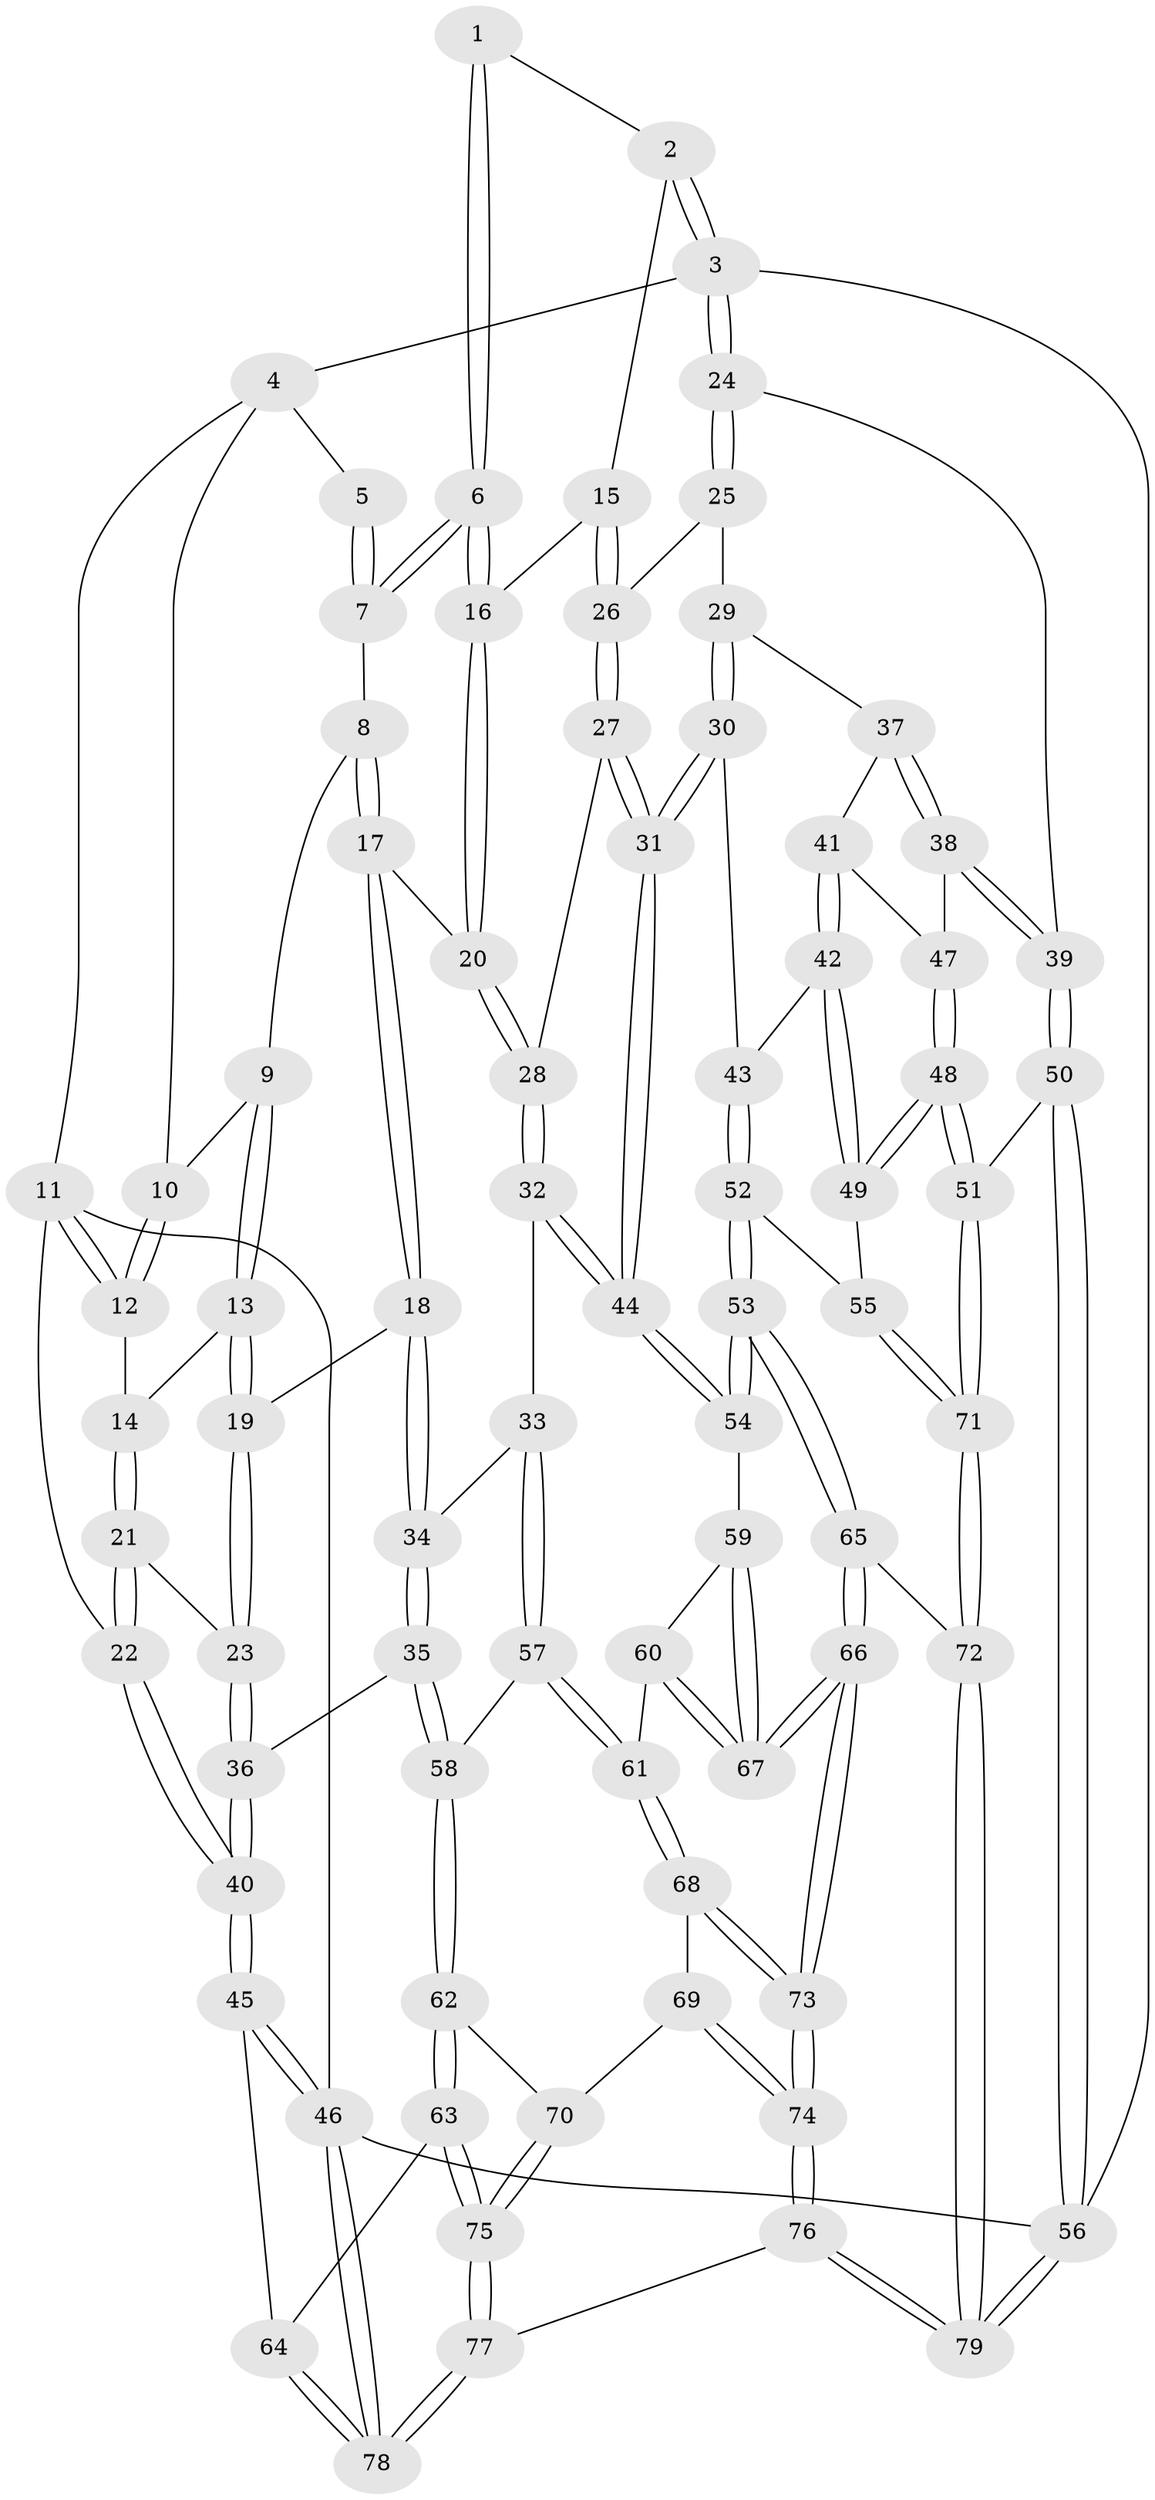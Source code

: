 // Generated by graph-tools (version 1.1) at 2025/38/03/09/25 02:38:50]
// undirected, 79 vertices, 194 edges
graph export_dot {
graph [start="1"]
  node [color=gray90,style=filled];
  1 [pos="+0.6811601710146541+0"];
  2 [pos="+0.8275599421811088+0"];
  3 [pos="+1+0"];
  4 [pos="+0.25378367581804506+0"];
  5 [pos="+0.3764689330921501+0"];
  6 [pos="+0.5196033969512911+0.1514266133529819"];
  7 [pos="+0.47632530450182103+0.11445274037500956"];
  8 [pos="+0.3599717228338926+0.13704086560023335"];
  9 [pos="+0.25827145689306025+0"];
  10 [pos="+0.24930626366946199+0"];
  11 [pos="+0+0.13835770582194862"];
  12 [pos="+0.07077385532868137+0.09903105574486847"];
  13 [pos="+0.19779421690282079+0.2047890406840669"];
  14 [pos="+0.1333145733606846+0.16599812935503042"];
  15 [pos="+0.756054532498553+0.15345383312851502"];
  16 [pos="+0.5444017254446449+0.1925378877835818"];
  17 [pos="+0.31794607214896003+0.2212793762611455"];
  18 [pos="+0.2245402318712164+0.26668845336744323"];
  19 [pos="+0.2195780923338516+0.26472617257667974"];
  20 [pos="+0.5109636596931649+0.2656774946211791"];
  21 [pos="+0+0.26573926281551696"];
  22 [pos="+0+0.25992759850228997"];
  23 [pos="+0.14121179445750595+0.3078219597392738"];
  24 [pos="+1+0.22953407843087004"];
  25 [pos="+0.8084100037624309+0.23221460562446464"];
  26 [pos="+0.8006033803679365+0.2286933257047304"];
  27 [pos="+0.7036592569540778+0.3825121933023703"];
  28 [pos="+0.510664923943416+0.33960581931876466"];
  29 [pos="+0.8803450935281583+0.3874539988325101"];
  30 [pos="+0.7692865347568758+0.5161195813906996"];
  31 [pos="+0.7304648077635252+0.5114842199140689"];
  32 [pos="+0.43719246912474186+0.45896800099154766"];
  33 [pos="+0.4109769085084736+0.4764112626247643"];
  34 [pos="+0.28669001515920045+0.3631097520232512"];
  35 [pos="+0.10637229184573796+0.5280011829104384"];
  36 [pos="+0.08049121814011219+0.5198682209837784"];
  37 [pos="+0.9002471811359948+0.396206957624914"];
  38 [pos="+1+0.4087887477338414"];
  39 [pos="+1+0.3929267145060516"];
  40 [pos="+0+0.5684523914906068"];
  41 [pos="+0.9050049588870469+0.5015282958622441"];
  42 [pos="+0.864444896951841+0.5411436477625808"];
  43 [pos="+0.8098793000893775+0.5387264005318607"];
  44 [pos="+0.6934575416132749+0.5419396387277201"];
  45 [pos="+0+0.5995167766315856"];
  46 [pos="+0+1"];
  47 [pos="+0.9150028997005569+0.49840805557120255"];
  48 [pos="+1+0.6276462935400706"];
  49 [pos="+0.9764716219980912+0.6246355871706186"];
  50 [pos="+1+0.6299050873231635"];
  51 [pos="+1+0.6301150597767365"];
  52 [pos="+0.8174351921723167+0.5804348996574885"];
  53 [pos="+0.7480628360673851+0.7346527348862297"];
  54 [pos="+0.6754596603353323+0.6035630800831355"];
  55 [pos="+0.8585042545705881+0.7084140624563096"];
  56 [pos="+1+1"];
  57 [pos="+0.3769517400891704+0.5738118653013968"];
  58 [pos="+0.23418600677376+0.6011808567049887"];
  59 [pos="+0.6670724692528047+0.6088917704907697"];
  60 [pos="+0.5294282020864681+0.6529841860729395"];
  61 [pos="+0.40901975051691153+0.6326949187953355"];
  62 [pos="+0.20392106078508868+0.6735617693252512"];
  63 [pos="+0.173965012237139+0.7395243142021"];
  64 [pos="+0.11671855387604253+0.756354932782467"];
  65 [pos="+0.7748278188490678+0.7960147451442598"];
  66 [pos="+0.6214945743769965+0.8432556385284372"];
  67 [pos="+0.6035319921305591+0.757897677430895"];
  68 [pos="+0.40908365306489186+0.6484093898167324"];
  69 [pos="+0.38992545344854507+0.7259868716802615"];
  70 [pos="+0.32082640114962574+0.7789967014657573"];
  71 [pos="+0.8113580977320578+0.8027700270677229"];
  72 [pos="+0.8096377605748815+0.8053332330004997"];
  73 [pos="+0.6028672815618624+0.8600320490712016"];
  74 [pos="+0.4926602941092263+1"];
  75 [pos="+0.25449952428523115+0.8352129374458983"];
  76 [pos="+0.4768829004212424+1"];
  77 [pos="+0.2661678105691557+1"];
  78 [pos="+0+1"];
  79 [pos="+1+1"];
  1 -- 2;
  1 -- 6;
  1 -- 6;
  2 -- 3;
  2 -- 3;
  2 -- 15;
  3 -- 4;
  3 -- 24;
  3 -- 24;
  3 -- 56;
  4 -- 5;
  4 -- 10;
  4 -- 11;
  5 -- 7;
  5 -- 7;
  6 -- 7;
  6 -- 7;
  6 -- 16;
  6 -- 16;
  7 -- 8;
  8 -- 9;
  8 -- 17;
  8 -- 17;
  9 -- 10;
  9 -- 13;
  9 -- 13;
  10 -- 12;
  10 -- 12;
  11 -- 12;
  11 -- 12;
  11 -- 22;
  11 -- 46;
  12 -- 14;
  13 -- 14;
  13 -- 19;
  13 -- 19;
  14 -- 21;
  14 -- 21;
  15 -- 16;
  15 -- 26;
  15 -- 26;
  16 -- 20;
  16 -- 20;
  17 -- 18;
  17 -- 18;
  17 -- 20;
  18 -- 19;
  18 -- 34;
  18 -- 34;
  19 -- 23;
  19 -- 23;
  20 -- 28;
  20 -- 28;
  21 -- 22;
  21 -- 22;
  21 -- 23;
  22 -- 40;
  22 -- 40;
  23 -- 36;
  23 -- 36;
  24 -- 25;
  24 -- 25;
  24 -- 39;
  25 -- 26;
  25 -- 29;
  26 -- 27;
  26 -- 27;
  27 -- 28;
  27 -- 31;
  27 -- 31;
  28 -- 32;
  28 -- 32;
  29 -- 30;
  29 -- 30;
  29 -- 37;
  30 -- 31;
  30 -- 31;
  30 -- 43;
  31 -- 44;
  31 -- 44;
  32 -- 33;
  32 -- 44;
  32 -- 44;
  33 -- 34;
  33 -- 57;
  33 -- 57;
  34 -- 35;
  34 -- 35;
  35 -- 36;
  35 -- 58;
  35 -- 58;
  36 -- 40;
  36 -- 40;
  37 -- 38;
  37 -- 38;
  37 -- 41;
  38 -- 39;
  38 -- 39;
  38 -- 47;
  39 -- 50;
  39 -- 50;
  40 -- 45;
  40 -- 45;
  41 -- 42;
  41 -- 42;
  41 -- 47;
  42 -- 43;
  42 -- 49;
  42 -- 49;
  43 -- 52;
  43 -- 52;
  44 -- 54;
  44 -- 54;
  45 -- 46;
  45 -- 46;
  45 -- 64;
  46 -- 78;
  46 -- 78;
  46 -- 56;
  47 -- 48;
  47 -- 48;
  48 -- 49;
  48 -- 49;
  48 -- 51;
  48 -- 51;
  49 -- 55;
  50 -- 51;
  50 -- 56;
  50 -- 56;
  51 -- 71;
  51 -- 71;
  52 -- 53;
  52 -- 53;
  52 -- 55;
  53 -- 54;
  53 -- 54;
  53 -- 65;
  53 -- 65;
  54 -- 59;
  55 -- 71;
  55 -- 71;
  56 -- 79;
  56 -- 79;
  57 -- 58;
  57 -- 61;
  57 -- 61;
  58 -- 62;
  58 -- 62;
  59 -- 60;
  59 -- 67;
  59 -- 67;
  60 -- 61;
  60 -- 67;
  60 -- 67;
  61 -- 68;
  61 -- 68;
  62 -- 63;
  62 -- 63;
  62 -- 70;
  63 -- 64;
  63 -- 75;
  63 -- 75;
  64 -- 78;
  64 -- 78;
  65 -- 66;
  65 -- 66;
  65 -- 72;
  66 -- 67;
  66 -- 67;
  66 -- 73;
  66 -- 73;
  68 -- 69;
  68 -- 73;
  68 -- 73;
  69 -- 70;
  69 -- 74;
  69 -- 74;
  70 -- 75;
  70 -- 75;
  71 -- 72;
  71 -- 72;
  72 -- 79;
  72 -- 79;
  73 -- 74;
  73 -- 74;
  74 -- 76;
  74 -- 76;
  75 -- 77;
  75 -- 77;
  76 -- 77;
  76 -- 79;
  76 -- 79;
  77 -- 78;
  77 -- 78;
}
